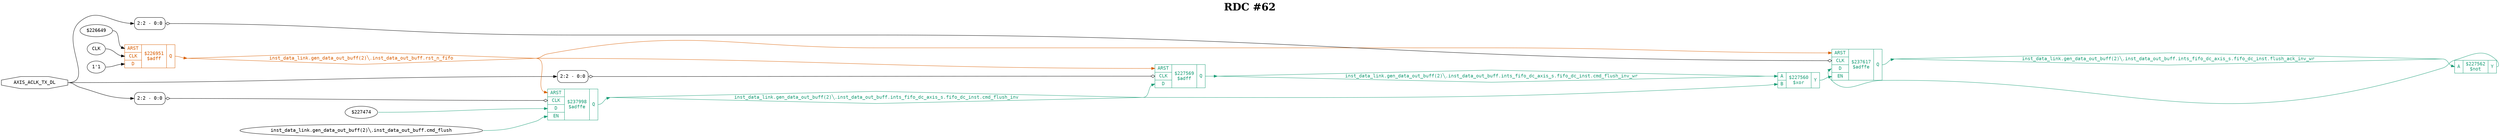 digraph "spacefibre_light_top" {
label=<<b>RDC #62</b>>;
labelloc="t"
fontsize="30"
node ["fontname"="Courier"]
edge ["fontname"="Courier"]
rankdir="LR";
remincross=true;
n3 [ shape=octagon, label="AXIS_ACLK_TX_DL", color="black", fontcolor="black", href="/src/ip_spacefibre_light_top/spacefibre_light_top.vhd#58" ];
n4 [ shape=diamond, label="inst_data_link.gen_data_out_buff(2)&#9586;.inst_data_out_buff.ints_fifo_dc_axis_s.fifo_dc_inst.cmd_flush_inv", colorscheme="dark28", color="1", fontcolor="1", href="/src/ip/fifo_dc/fifo_dc.vhd#112" ];
n5 [ shape=diamond, label="inst_data_link.gen_data_out_buff(2)&#9586;.inst_data_out_buff.ints_fifo_dc_axis_s.fifo_dc_inst.cmd_flush_inv_wr", colorscheme="dark28", color="1", fontcolor="1", href="/src/ip/fifo_dc/fifo_dc.vhd#113" ];
n6 [ shape=diamond, label="inst_data_link.gen_data_out_buff(2)&#9586;.inst_data_out_buff.ints_fifo_dc_axis_s.fifo_dc_inst.flush_ack_inv_wr", colorscheme="dark28", color="1", fontcolor="1", href="/src/ip/fifo_dc/fifo_dc.vhd#115" ];
n7 [ shape=diamond, label="inst_data_link.gen_data_out_buff(2)&#9586;.inst_data_out_buff.rst_n_fifo", colorscheme="dark28", color="2", fontcolor="2", href="/src/module_data_link/data_out_buf.vhd#165" ];
{ rank="source"; n3;}
{ rank="sink";}
c13 [ shape=record, label="{{<p8> ARST|<p9> CLK|<p10> D|<p11> EN}|$237617\n$adffe|{<p12> Q}}", colorscheme="dark28", color="1", fontcolor="1" , href="/src/ip/fifo_dc/fifo_dc.vhd#199"  ];
x0 [ shape=record, style=rounded, label="<s0> 2:2 - 0:0 ", color="black", fontcolor="black" ];
x0:e -> c13:p9:w [arrowhead=odiamond, arrowtail=odiamond, dir=both, color="black", fontcolor="black", label=""];
v2 [ label="$227474" ];
v3 [ label="inst_data_link.gen_data_out_buff(2)&#9586;.inst_data_out_buff.cmd_flush" ];
c14 [ shape=record, label="{{<p8> ARST|<p9> CLK|<p10> D|<p11> EN}|$237998\n$adffe|{<p12> Q}}", colorscheme="dark28", color="1", fontcolor="1" , href="/src/ip/fifo_dc/fifo_dc.vhd#440"  ];
x1 [ shape=record, style=rounded, label="<s0> 2:2 - 0:0 ", color="black", fontcolor="black" ];
x1:e -> c14:p9:w [arrowhead=odiamond, arrowtail=odiamond, dir=both, color="black", fontcolor="black", label=""];
v4 [ label="$226649" ];
v5 [ label="CLK" ];
v6 [ label="1'1" ];
c15 [ shape=record, label="{{<p8> ARST|<p9> CLK|<p10> D}|$226951\n$adff|{<p12> Q}}", colorscheme="dark28", color="2", fontcolor="2" , href="/src/module_data_link/data_out_buf.vhd#225"  ];
c16 [ shape=record, label="{{<p8> ARST|<p9> CLK|<p10> D}|$227569\n$adff|{<p12> Q}}", colorscheme="dark28", color="1", fontcolor="1" , href="/src/ip/fifo_dc/fifo_dc.vhd#199"  ];
x7 [ shape=record, style=rounded, label="<s0> 2:2 - 0:0 ", color="black", fontcolor="black" ];
x7:e -> c16:p9:w [arrowhead=odiamond, arrowtail=odiamond, dir=both, color="black", fontcolor="black", label=""];
c20 [ shape=record, label="{{<p17> A|<p18> B}|$227560\n$xor|{<p19> Y}}", colorscheme="dark28", color="1", fontcolor="1" , href="/src/ip/fifo_dc/fifo_dc.vhd#205"  ];
c21 [ shape=record, label="{{<p17> A}|$227562\n$not|{<p19> Y}}", colorscheme="dark28", color="1", fontcolor="1" , href="/src/ip/fifo_dc/fifo_dc.vhd#207"  ];
c20:p19:e -> c13:p11:w [colorscheme="dark28", color="1", fontcolor="1", label=""];
c21:p19:e -> c13:p10:w [colorscheme="dark28", color="1", fontcolor="1", label=""];
n3:e -> x0:s0:w [color="black", fontcolor="black", label=""];
n3:e -> x1:s0:w [color="black", fontcolor="black", label=""];
n3:e -> x7:s0:w [color="black", fontcolor="black", label=""];
c14:p12:e -> n4:w [colorscheme="dark28", color="1", fontcolor="1", label=""];
n4:e -> c16:p10:w [colorscheme="dark28", color="1", fontcolor="1", label=""];
n4:e -> c20:p18:w [colorscheme="dark28", color="1", fontcolor="1", label=""];
c16:p12:e -> n5:w [colorscheme="dark28", color="1", fontcolor="1", label=""];
n5:e -> c20:p17:w [colorscheme="dark28", color="1", fontcolor="1", label=""];
c13:p12:e -> n6:w [colorscheme="dark28", color="1", fontcolor="1", label=""];
n6:e -> c21:p17:w [colorscheme="dark28", color="1", fontcolor="1", label=""];
c15:p12:e -> n7:w [colorscheme="dark28", color="2", fontcolor="2", label=""];
n7:e -> c13:p8:w [colorscheme="dark28", color="2", fontcolor="2", label=""];
n7:e -> c14:p8:w [colorscheme="dark28", color="2", fontcolor="2", label=""];
n7:e -> c16:p8:w [colorscheme="dark28", color="2", fontcolor="2", label=""];
v2:e -> c14:p10:w [colorscheme="dark28", color="1", fontcolor="1", label=""];
v3:e -> c14:p11:w [colorscheme="dark28", color="1", fontcolor="1", label=""];
v4:e -> c15:p8:w [color="black", fontcolor="black", label=""];
v5:e -> c15:p9:w [color="black", fontcolor="black", label=""];
v6:e -> c15:p10:w [color="black", fontcolor="black", label=""];
}
